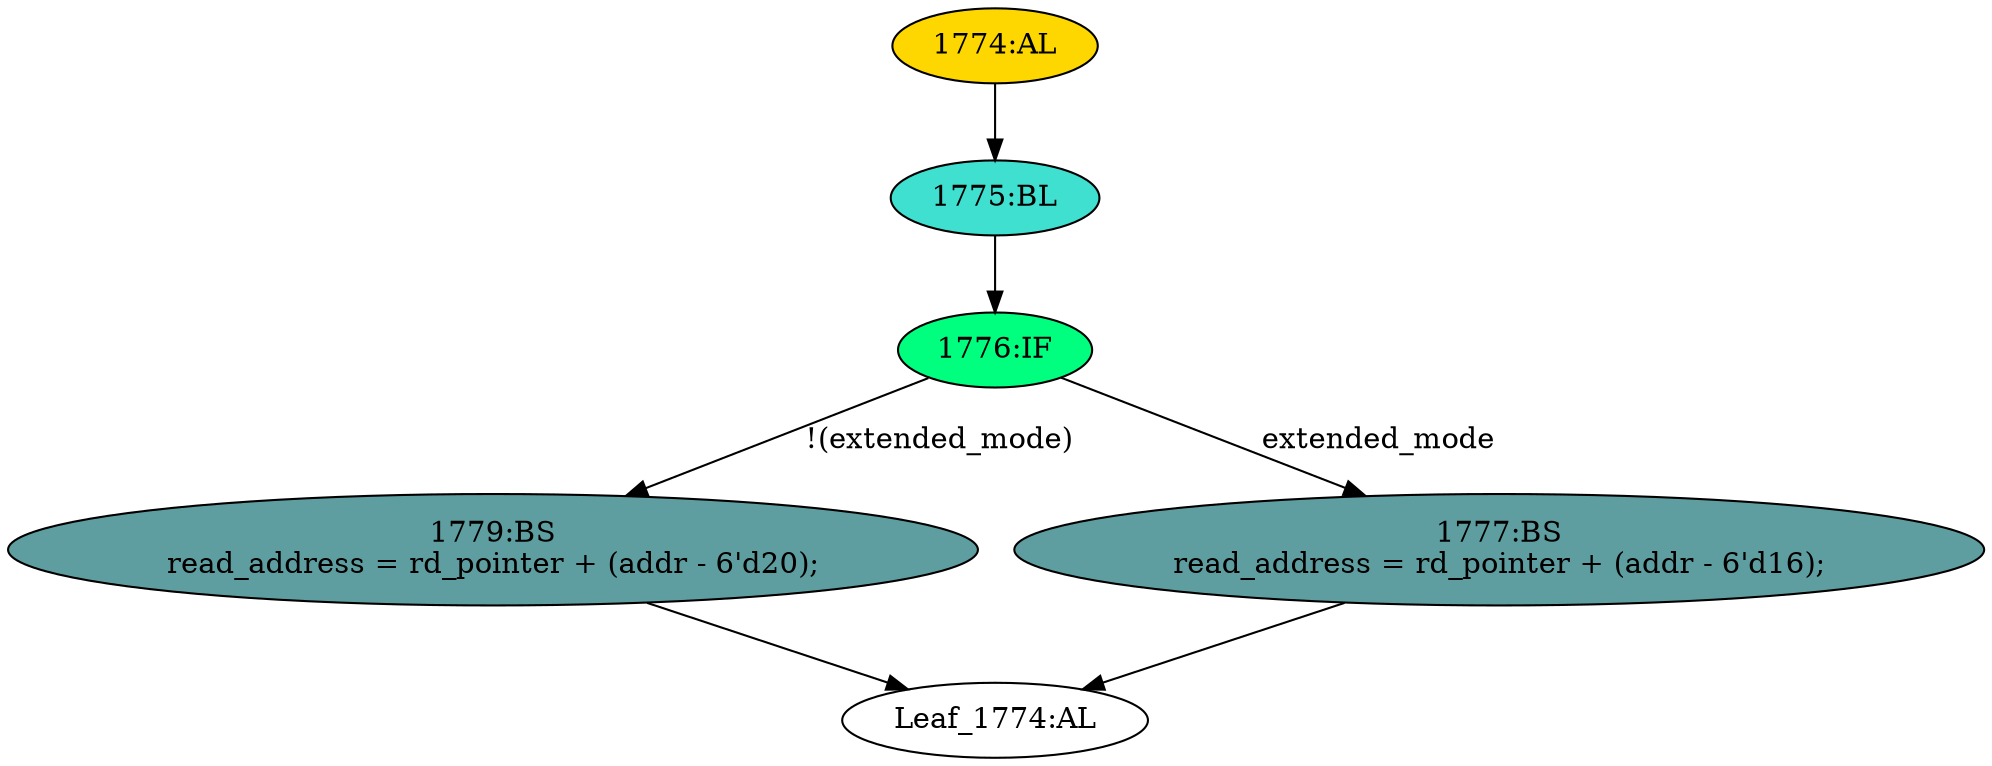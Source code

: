 strict digraph "" {
	node [label="\N"];
	"Leaf_1774:AL"	 [def_var="['read_address']",
		label="Leaf_1774:AL"];
	"1775:BL"	 [ast="<pyverilog.vparser.ast.Block object at 0x7f44f6bb5390>",
		fillcolor=turquoise,
		label="1775:BL",
		statements="[]",
		style=filled,
		typ=Block];
	"1776:IF"	 [ast="<pyverilog.vparser.ast.IfStatement object at 0x7f44f6bb5c90>",
		fillcolor=springgreen,
		label="1776:IF",
		statements="[]",
		style=filled,
		typ=IfStatement];
	"1775:BL" -> "1776:IF"	 [cond="[]",
		lineno=None];
	"1779:BS"	 [ast="<pyverilog.vparser.ast.BlockingSubstitution object at 0x7f44f6bb5c10>",
		fillcolor=cadetblue,
		label="1779:BS
read_address = rd_pointer + (addr - 6'd20);",
		statements="[<pyverilog.vparser.ast.BlockingSubstitution object at 0x7f44f6bb5c10>]",
		style=filled,
		typ=BlockingSubstitution];
	"1776:IF" -> "1779:BS"	 [cond="['extended_mode']",
		label="!(extended_mode)",
		lineno=1776];
	"1777:BS"	 [ast="<pyverilog.vparser.ast.BlockingSubstitution object at 0x7f44f6bb5a50>",
		fillcolor=cadetblue,
		label="1777:BS
read_address = rd_pointer + (addr - 6'd16);",
		statements="[<pyverilog.vparser.ast.BlockingSubstitution object at 0x7f44f6bb5a50>]",
		style=filled,
		typ=BlockingSubstitution];
	"1776:IF" -> "1777:BS"	 [cond="['extended_mode']",
		label=extended_mode,
		lineno=1776];
	"1774:AL"	 [ast="<pyverilog.vparser.ast.Always object at 0x7f44f6bb53d0>",
		clk_sens=False,
		fillcolor=gold,
		label="1774:AL",
		sens="['extended_mode', 'rd_pointer', 'addr']",
		statements="[]",
		style=filled,
		typ=Always,
		use_var="['rd_pointer', 'addr', 'extended_mode']"];
	"1774:AL" -> "1775:BL"	 [cond="[]",
		lineno=None];
	"1779:BS" -> "Leaf_1774:AL"	 [cond="[]",
		lineno=None];
	"1777:BS" -> "Leaf_1774:AL"	 [cond="[]",
		lineno=None];
}
